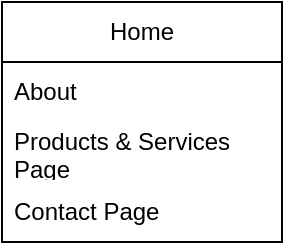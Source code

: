 <mxfile version="24.8.2">
  <diagram name="Page-1" id="A0hWKiQMjQSMnbhwBFXc">
    <mxGraphModel dx="985" dy="640" grid="1" gridSize="10" guides="1" tooltips="1" connect="1" arrows="1" fold="1" page="1" pageScale="1" pageWidth="850" pageHeight="1100" math="0" shadow="0">
      <root>
        <mxCell id="0" />
        <mxCell id="1" parent="0" />
        <mxCell id="HKQunx7O__zHXJOCFJla-1" value="Home" style="swimlane;fontStyle=0;childLayout=stackLayout;horizontal=1;startSize=30;horizontalStack=0;resizeParent=1;resizeParentMax=0;resizeLast=0;collapsible=1;marginBottom=0;whiteSpace=wrap;html=1;" vertex="1" parent="1">
          <mxGeometry x="100" y="240" width="140" height="120" as="geometry" />
        </mxCell>
        <mxCell id="HKQunx7O__zHXJOCFJla-2" value="About&amp;nbsp;" style="text;strokeColor=none;fillColor=none;align=left;verticalAlign=middle;spacingLeft=4;spacingRight=4;overflow=hidden;points=[[0,0.5],[1,0.5]];portConstraint=eastwest;rotatable=0;whiteSpace=wrap;html=1;" vertex="1" parent="HKQunx7O__zHXJOCFJla-1">
          <mxGeometry y="30" width="140" height="30" as="geometry" />
        </mxCell>
        <mxCell id="HKQunx7O__zHXJOCFJla-3" value="Products &amp;amp; Services Page" style="text;strokeColor=none;fillColor=none;align=left;verticalAlign=middle;spacingLeft=4;spacingRight=4;overflow=hidden;points=[[0,0.5],[1,0.5]];portConstraint=eastwest;rotatable=0;whiteSpace=wrap;html=1;" vertex="1" parent="HKQunx7O__zHXJOCFJla-1">
          <mxGeometry y="60" width="140" height="30" as="geometry" />
        </mxCell>
        <mxCell id="HKQunx7O__zHXJOCFJla-4" value="Contact Page" style="text;strokeColor=none;fillColor=none;align=left;verticalAlign=middle;spacingLeft=4;spacingRight=4;overflow=hidden;points=[[0,0.5],[1,0.5]];portConstraint=eastwest;rotatable=0;whiteSpace=wrap;html=1;" vertex="1" parent="HKQunx7O__zHXJOCFJla-1">
          <mxGeometry y="90" width="140" height="30" as="geometry" />
        </mxCell>
      </root>
    </mxGraphModel>
  </diagram>
</mxfile>
